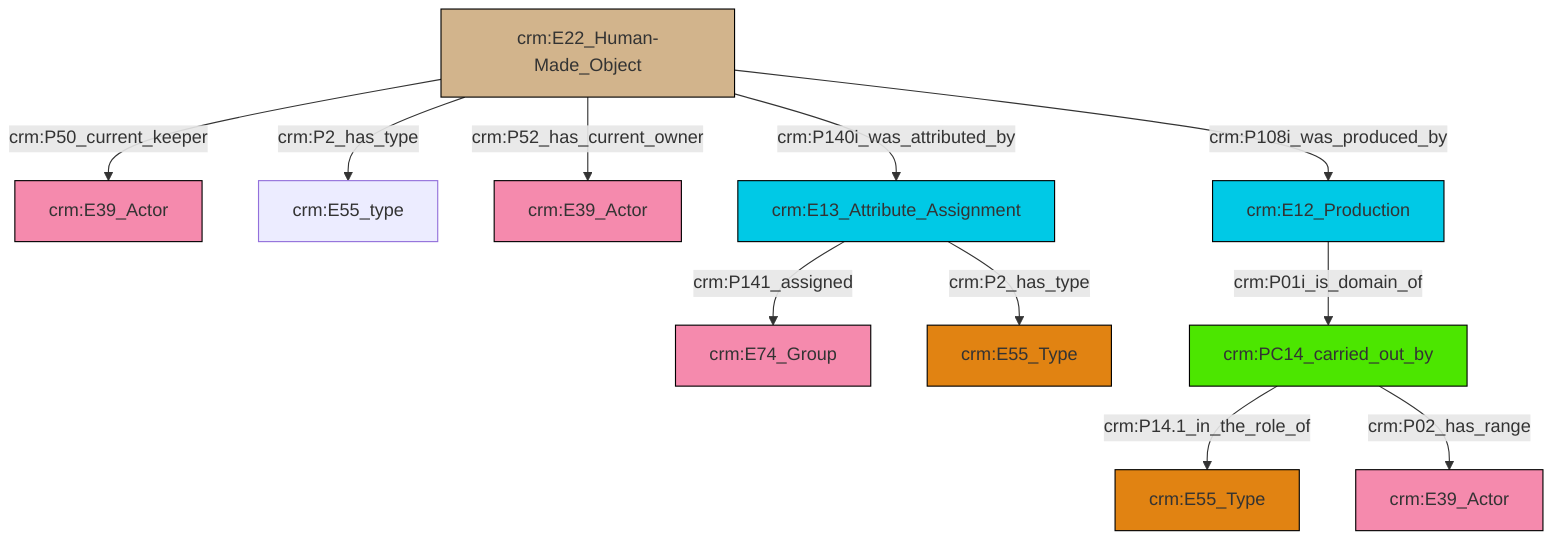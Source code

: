 graph TD
classDef Literal fill:#f2f2f2,stroke:#000000;
classDef CRM_Entity fill:#FFFFFF,stroke:#000000;
classDef Temporal_Entity fill:#00C9E6, stroke:#000000;
classDef Type fill:#E18312, stroke:#000000;
classDef Time-Span fill:#2C9C91, stroke:#000000;
classDef Appellation fill:#FFEB7F, stroke:#000000;
classDef Place fill:#008836, stroke:#000000;
classDef Persistent_Item fill:#B266B2, stroke:#000000;
classDef Conceptual_Object fill:#FFD700, stroke:#000000;
classDef Physical_Thing fill:#D2B48C, stroke:#000000;
classDef Actor fill:#f58aad, stroke:#000000;
classDef PC_Classes fill:#4ce600, stroke:#000000;
classDef Multi fill:#cccccc,stroke:#000000;

6["crm:E22_Human-Made_Object"]:::Physical_Thing -->|crm:P2_has_type| 7["crm:E55_type"]:::Default
6["crm:E22_Human-Made_Object"]:::Physical_Thing -->|crm:P52_has_current_owner| 9["crm:E39_Actor"]:::Actor
6["crm:E22_Human-Made_Object"]:::Physical_Thing -->|crm:P50_current_keeper| 2["crm:E39_Actor"]:::Actor
15["crm:E13_Attribute_Assignment"]:::Temporal_Entity -->|crm:P141_assigned| 4["crm:E74_Group"]:::Actor
6["crm:E22_Human-Made_Object"]:::Physical_Thing -->|crm:P108i_was_produced_by| 10["crm:E12_Production"]:::Temporal_Entity
18["crm:PC14_carried_out_by"]:::PC_Classes -->|crm:P14.1_in_the_role_of| 0["crm:E55_Type"]:::Type
15["crm:E13_Attribute_Assignment"]:::Temporal_Entity -->|crm:P2_has_type| 12["crm:E55_Type"]:::Type
18["crm:PC14_carried_out_by"]:::PC_Classes -->|crm:P02_has_range| 16["crm:E39_Actor"]:::Actor
10["crm:E12_Production"]:::Temporal_Entity -->|crm:P01i_is_domain_of| 18["crm:PC14_carried_out_by"]:::PC_Classes
6["crm:E22_Human-Made_Object"]:::Physical_Thing -->|crm:P140i_was_attributed_by| 15["crm:E13_Attribute_Assignment"]:::Temporal_Entity